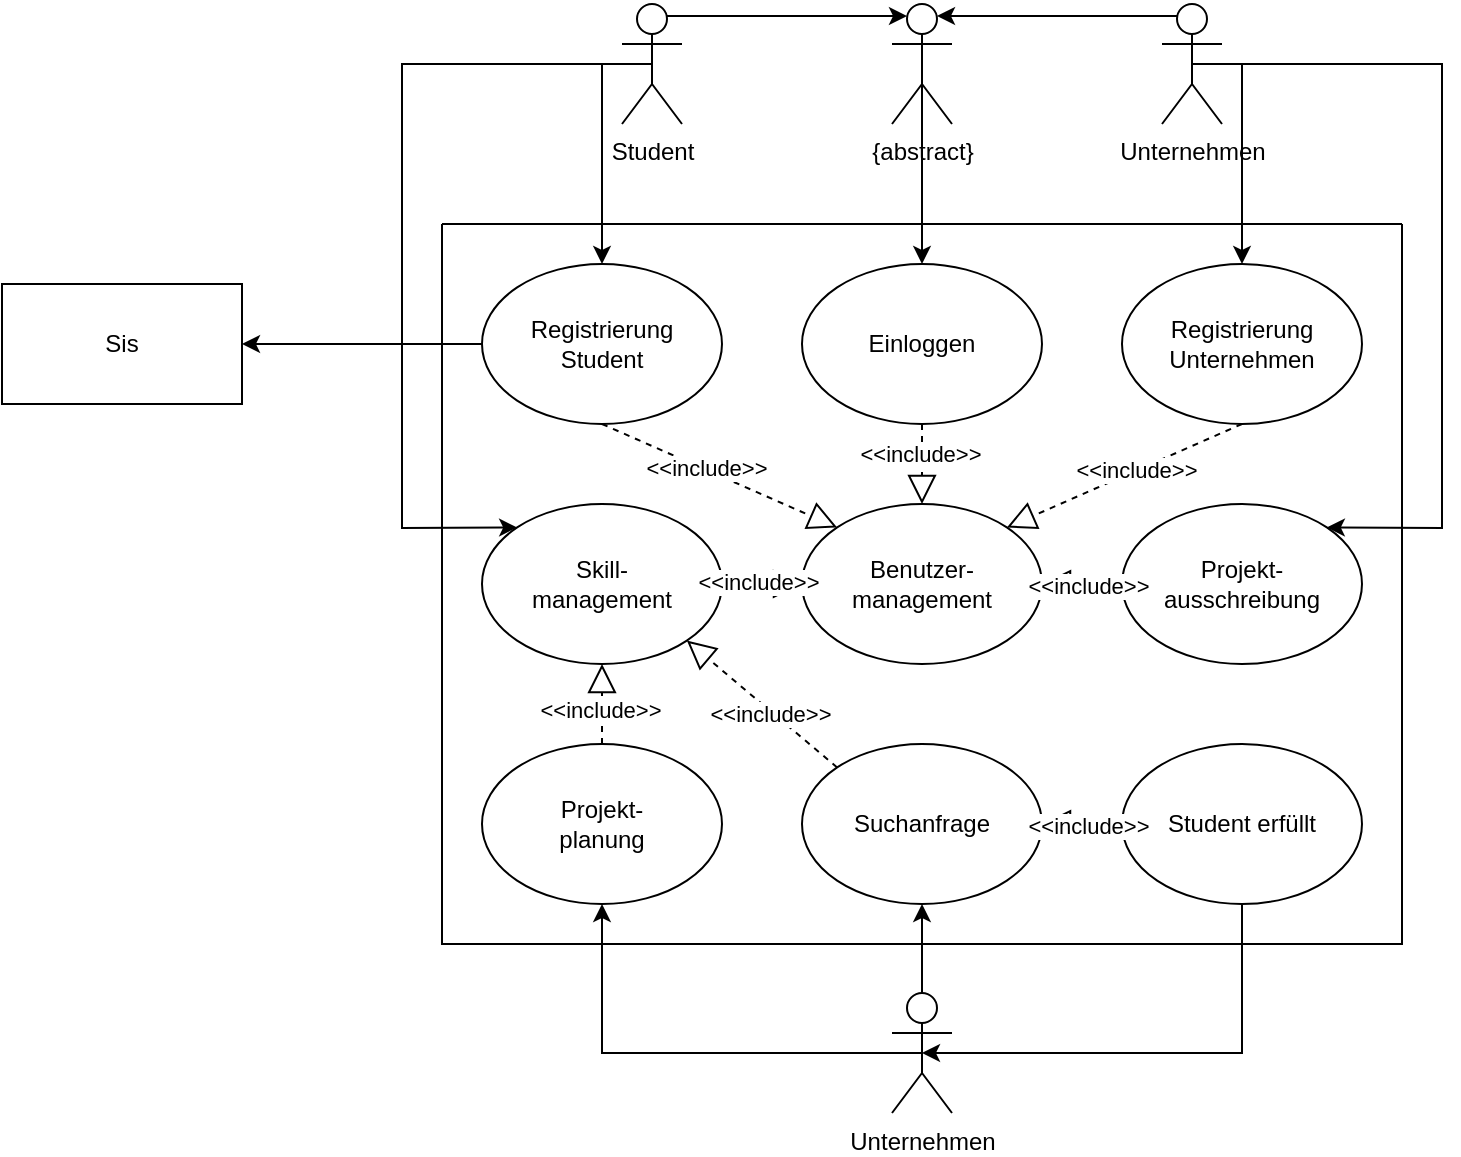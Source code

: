 <mxfile version="22.1.4" type="device">
  <diagram name="Seite-1" id="8Czmi8dy-DeOL31D_L8R">
    <mxGraphModel dx="1820" dy="530" grid="1" gridSize="10" guides="1" tooltips="1" connect="1" arrows="1" fold="1" page="1" pageScale="1" pageWidth="827" pageHeight="1169" math="0" shadow="0">
      <root>
        <mxCell id="0" />
        <mxCell id="1" parent="0" />
        <mxCell id="P0o51271Z2BHVpsB5bJ3-53" style="edgeStyle=orthogonalEdgeStyle;rounded=0;orthogonalLoop=1;jettySize=auto;html=1;exitX=0.5;exitY=0.5;exitDx=0;exitDy=0;exitPerimeter=0;entryX=0.5;entryY=0;entryDx=0;entryDy=0;" edge="1" parent="1" source="P0o51271Z2BHVpsB5bJ3-1" target="P0o51271Z2BHVpsB5bJ3-3">
          <mxGeometry relative="1" as="geometry">
            <Array as="points">
              <mxPoint x="180" y="60" />
            </Array>
          </mxGeometry>
        </mxCell>
        <mxCell id="P0o51271Z2BHVpsB5bJ3-1" value="Student" style="shape=umlActor;verticalLabelPosition=bottom;verticalAlign=top;html=1;outlineConnect=0;" vertex="1" parent="1">
          <mxGeometry x="190" y="30" width="30" height="60" as="geometry" />
        </mxCell>
        <mxCell id="P0o51271Z2BHVpsB5bJ3-54" style="edgeStyle=orthogonalEdgeStyle;rounded=0;orthogonalLoop=1;jettySize=auto;html=1;exitX=0.5;exitY=0.5;exitDx=0;exitDy=0;exitPerimeter=0;entryX=0.5;entryY=0;entryDx=0;entryDy=0;" edge="1" parent="1" source="P0o51271Z2BHVpsB5bJ3-2" target="P0o51271Z2BHVpsB5bJ3-4">
          <mxGeometry relative="1" as="geometry">
            <Array as="points">
              <mxPoint x="500" y="60" />
            </Array>
          </mxGeometry>
        </mxCell>
        <mxCell id="P0o51271Z2BHVpsB5bJ3-2" value="Unternehmen&lt;br&gt;" style="shape=umlActor;verticalLabelPosition=bottom;verticalAlign=top;html=1;outlineConnect=0;" vertex="1" parent="1">
          <mxGeometry x="460" y="30" width="30" height="60" as="geometry" />
        </mxCell>
        <mxCell id="P0o51271Z2BHVpsB5bJ3-7" style="edgeStyle=orthogonalEdgeStyle;rounded=0;orthogonalLoop=1;jettySize=auto;html=1;exitX=0;exitY=0.5;exitDx=0;exitDy=0;entryX=1;entryY=0.5;entryDx=0;entryDy=0;" edge="1" parent="1" source="P0o51271Z2BHVpsB5bJ3-3" target="P0o51271Z2BHVpsB5bJ3-5">
          <mxGeometry relative="1" as="geometry" />
        </mxCell>
        <mxCell id="P0o51271Z2BHVpsB5bJ3-3" value="Registrierung&lt;br&gt;Student" style="ellipse;whiteSpace=wrap;html=1;" vertex="1" parent="1">
          <mxGeometry x="120" y="160" width="120" height="80" as="geometry" />
        </mxCell>
        <mxCell id="P0o51271Z2BHVpsB5bJ3-4" value="Registrierung&lt;br&gt;Unternehmen" style="ellipse;whiteSpace=wrap;html=1;" vertex="1" parent="1">
          <mxGeometry x="440" y="160" width="120" height="80" as="geometry" />
        </mxCell>
        <mxCell id="P0o51271Z2BHVpsB5bJ3-5" value="Sis" style="rounded=0;whiteSpace=wrap;html=1;" vertex="1" parent="1">
          <mxGeometry x="-120" y="170" width="120" height="60" as="geometry" />
        </mxCell>
        <mxCell id="P0o51271Z2BHVpsB5bJ3-8" value="Benutzer-management" style="ellipse;whiteSpace=wrap;html=1;" vertex="1" parent="1">
          <mxGeometry x="280" y="280" width="120" height="80" as="geometry" />
        </mxCell>
        <mxCell id="P0o51271Z2BHVpsB5bJ3-12" value="Einloggen" style="ellipse;whiteSpace=wrap;html=1;" vertex="1" parent="1">
          <mxGeometry x="280" y="160" width="120" height="80" as="geometry" />
        </mxCell>
        <mxCell id="P0o51271Z2BHVpsB5bJ3-58" style="edgeStyle=orthogonalEdgeStyle;rounded=0;orthogonalLoop=1;jettySize=auto;html=1;exitX=0.5;exitY=0.5;exitDx=0;exitDy=0;exitPerimeter=0;entryX=0.5;entryY=0;entryDx=0;entryDy=0;" edge="1" parent="1" source="P0o51271Z2BHVpsB5bJ3-19" target="P0o51271Z2BHVpsB5bJ3-12">
          <mxGeometry relative="1" as="geometry" />
        </mxCell>
        <mxCell id="P0o51271Z2BHVpsB5bJ3-19" value="{abstract}" style="shape=umlActor;verticalLabelPosition=bottom;verticalAlign=top;html=1;outlineConnect=0;" vertex="1" parent="1">
          <mxGeometry x="325" y="30" width="30" height="60" as="geometry" />
        </mxCell>
        <mxCell id="P0o51271Z2BHVpsB5bJ3-20" style="edgeStyle=orthogonalEdgeStyle;rounded=0;orthogonalLoop=1;jettySize=auto;html=1;exitX=0.75;exitY=0.1;exitDx=0;exitDy=0;exitPerimeter=0;entryX=0.25;entryY=0.1;entryDx=0;entryDy=0;entryPerimeter=0;" edge="1" parent="1" source="P0o51271Z2BHVpsB5bJ3-1" target="P0o51271Z2BHVpsB5bJ3-19">
          <mxGeometry relative="1" as="geometry" />
        </mxCell>
        <mxCell id="P0o51271Z2BHVpsB5bJ3-21" style="edgeStyle=orthogonalEdgeStyle;rounded=0;orthogonalLoop=1;jettySize=auto;html=1;exitX=0.25;exitY=0.1;exitDx=0;exitDy=0;exitPerimeter=0;entryX=0.75;entryY=0.1;entryDx=0;entryDy=0;entryPerimeter=0;" edge="1" parent="1" source="P0o51271Z2BHVpsB5bJ3-2" target="P0o51271Z2BHVpsB5bJ3-19">
          <mxGeometry relative="1" as="geometry" />
        </mxCell>
        <mxCell id="P0o51271Z2BHVpsB5bJ3-26" value="" style="endArrow=block;dashed=1;endFill=0;endSize=12;html=1;rounded=0;exitX=0.5;exitY=1;exitDx=0;exitDy=0;entryX=0;entryY=0;entryDx=0;entryDy=0;" edge="1" parent="1" source="P0o51271Z2BHVpsB5bJ3-3" target="P0o51271Z2BHVpsB5bJ3-8">
          <mxGeometry width="160" relative="1" as="geometry">
            <mxPoint x="270" y="240" as="sourcePoint" />
            <mxPoint x="430" y="240" as="targetPoint" />
          </mxGeometry>
        </mxCell>
        <mxCell id="P0o51271Z2BHVpsB5bJ3-30" value="&amp;lt;&amp;lt;include&amp;gt;&amp;gt;" style="edgeLabel;html=1;align=center;verticalAlign=middle;resizable=0;points=[];" vertex="1" connectable="0" parent="P0o51271Z2BHVpsB5bJ3-26">
          <mxGeometry x="-0.126" y="1" relative="1" as="geometry">
            <mxPoint as="offset" />
          </mxGeometry>
        </mxCell>
        <mxCell id="P0o51271Z2BHVpsB5bJ3-27" value="" style="endArrow=block;dashed=1;endFill=0;endSize=12;html=1;rounded=0;exitX=0.5;exitY=1;exitDx=0;exitDy=0;entryX=0.5;entryY=0;entryDx=0;entryDy=0;" edge="1" parent="1" source="P0o51271Z2BHVpsB5bJ3-12" target="P0o51271Z2BHVpsB5bJ3-8">
          <mxGeometry width="160" relative="1" as="geometry">
            <mxPoint x="190" y="250" as="sourcePoint" />
            <mxPoint x="308" y="312" as="targetPoint" />
          </mxGeometry>
        </mxCell>
        <mxCell id="P0o51271Z2BHVpsB5bJ3-31" value="&amp;lt;&amp;lt;include&amp;gt;&amp;gt;" style="edgeLabel;html=1;align=center;verticalAlign=middle;resizable=0;points=[];" vertex="1" connectable="0" parent="P0o51271Z2BHVpsB5bJ3-27">
          <mxGeometry x="-0.286" y="-1" relative="1" as="geometry">
            <mxPoint as="offset" />
          </mxGeometry>
        </mxCell>
        <mxCell id="P0o51271Z2BHVpsB5bJ3-28" value="" style="endArrow=block;dashed=1;endFill=0;endSize=12;html=1;rounded=0;exitX=0.5;exitY=1;exitDx=0;exitDy=0;entryX=1;entryY=0;entryDx=0;entryDy=0;" edge="1" parent="1" source="P0o51271Z2BHVpsB5bJ3-4" target="P0o51271Z2BHVpsB5bJ3-8">
          <mxGeometry width="160" relative="1" as="geometry">
            <mxPoint x="200" y="260" as="sourcePoint" />
            <mxPoint x="318" y="322" as="targetPoint" />
          </mxGeometry>
        </mxCell>
        <mxCell id="P0o51271Z2BHVpsB5bJ3-32" value="&amp;lt;&amp;lt;include&amp;gt;&amp;gt;" style="edgeLabel;html=1;align=center;verticalAlign=middle;resizable=0;points=[];" vertex="1" connectable="0" parent="P0o51271Z2BHVpsB5bJ3-28">
          <mxGeometry x="-0.095" y="-1" relative="1" as="geometry">
            <mxPoint as="offset" />
          </mxGeometry>
        </mxCell>
        <mxCell id="P0o51271Z2BHVpsB5bJ3-35" value="Skill-&lt;br&gt;management" style="ellipse;whiteSpace=wrap;html=1;" vertex="1" parent="1">
          <mxGeometry x="120" y="280" width="120" height="80" as="geometry" />
        </mxCell>
        <mxCell id="P0o51271Z2BHVpsB5bJ3-38" value="" style="endArrow=block;dashed=1;endFill=0;endSize=12;html=1;rounded=0;exitX=1;exitY=0.5;exitDx=0;exitDy=0;entryX=0;entryY=0.5;entryDx=0;entryDy=0;" edge="1" parent="1" source="P0o51271Z2BHVpsB5bJ3-35" target="P0o51271Z2BHVpsB5bJ3-8">
          <mxGeometry width="160" relative="1" as="geometry">
            <mxPoint x="207" y="380" as="sourcePoint" />
            <mxPoint x="325" y="432" as="targetPoint" />
          </mxGeometry>
        </mxCell>
        <mxCell id="P0o51271Z2BHVpsB5bJ3-39" value="&amp;lt;&amp;lt;include&amp;gt;&amp;gt;" style="edgeLabel;html=1;align=center;verticalAlign=middle;resizable=0;points=[];" vertex="1" connectable="0" parent="P0o51271Z2BHVpsB5bJ3-38">
          <mxGeometry x="-0.126" y="1" relative="1" as="geometry">
            <mxPoint as="offset" />
          </mxGeometry>
        </mxCell>
        <mxCell id="P0o51271Z2BHVpsB5bJ3-40" value="Projekt-&lt;br&gt;ausschreibung" style="ellipse;whiteSpace=wrap;html=1;" vertex="1" parent="1">
          <mxGeometry x="440" y="280" width="120" height="80" as="geometry" />
        </mxCell>
        <mxCell id="P0o51271Z2BHVpsB5bJ3-44" value="" style="endArrow=block;dashed=1;endFill=0;endSize=12;html=1;rounded=0;exitX=0;exitY=0.5;exitDx=0;exitDy=0;entryX=1;entryY=0.5;entryDx=0;entryDy=0;" edge="1" parent="1" source="P0o51271Z2BHVpsB5bJ3-40" target="P0o51271Z2BHVpsB5bJ3-8">
          <mxGeometry width="160" relative="1" as="geometry">
            <mxPoint x="230" y="400" as="sourcePoint" />
            <mxPoint x="348" y="452" as="targetPoint" />
          </mxGeometry>
        </mxCell>
        <mxCell id="P0o51271Z2BHVpsB5bJ3-45" value="&amp;lt;&amp;lt;include&amp;gt;&amp;gt;" style="edgeLabel;html=1;align=center;verticalAlign=middle;resizable=0;points=[];" vertex="1" connectable="0" parent="P0o51271Z2BHVpsB5bJ3-44">
          <mxGeometry x="-0.126" y="1" relative="1" as="geometry">
            <mxPoint as="offset" />
          </mxGeometry>
        </mxCell>
        <mxCell id="P0o51271Z2BHVpsB5bJ3-46" value="Suchanfrage" style="ellipse;whiteSpace=wrap;html=1;" vertex="1" parent="1">
          <mxGeometry x="280" y="400" width="120" height="80" as="geometry" />
        </mxCell>
        <mxCell id="P0o51271Z2BHVpsB5bJ3-48" value="" style="endArrow=block;dashed=1;endFill=0;endSize=12;html=1;rounded=0;exitX=0;exitY=0;exitDx=0;exitDy=0;entryX=1;entryY=1;entryDx=0;entryDy=0;" edge="1" parent="1" source="P0o51271Z2BHVpsB5bJ3-46" target="P0o51271Z2BHVpsB5bJ3-35">
          <mxGeometry width="160" relative="1" as="geometry">
            <mxPoint x="260" y="420" as="sourcePoint" />
            <mxPoint x="378" y="472" as="targetPoint" />
          </mxGeometry>
        </mxCell>
        <mxCell id="P0o51271Z2BHVpsB5bJ3-49" value="&amp;lt;&amp;lt;include&amp;gt;&amp;gt;" style="edgeLabel;html=1;align=center;verticalAlign=middle;resizable=0;points=[];" vertex="1" connectable="0" parent="P0o51271Z2BHVpsB5bJ3-48">
          <mxGeometry x="-0.126" y="1" relative="1" as="geometry">
            <mxPoint as="offset" />
          </mxGeometry>
        </mxCell>
        <mxCell id="P0o51271Z2BHVpsB5bJ3-50" value="Projekt-&lt;br&gt;planung" style="ellipse;whiteSpace=wrap;html=1;" vertex="1" parent="1">
          <mxGeometry x="120" y="400" width="120" height="80" as="geometry" />
        </mxCell>
        <mxCell id="P0o51271Z2BHVpsB5bJ3-51" value="" style="endArrow=block;dashed=1;endFill=0;endSize=12;html=1;rounded=0;exitX=0.5;exitY=0;exitDx=0;exitDy=0;entryX=0.5;entryY=1;entryDx=0;entryDy=0;" edge="1" parent="1" source="P0o51271Z2BHVpsB5bJ3-50" target="P0o51271Z2BHVpsB5bJ3-35">
          <mxGeometry width="160" relative="1" as="geometry">
            <mxPoint x="280" y="580" as="sourcePoint" />
            <mxPoint x="110" y="380" as="targetPoint" />
          </mxGeometry>
        </mxCell>
        <mxCell id="P0o51271Z2BHVpsB5bJ3-52" value="&amp;lt;&amp;lt;include&amp;gt;&amp;gt;" style="edgeLabel;html=1;align=center;verticalAlign=middle;resizable=0;points=[];" vertex="1" connectable="0" parent="P0o51271Z2BHVpsB5bJ3-51">
          <mxGeometry x="-0.126" y="1" relative="1" as="geometry">
            <mxPoint as="offset" />
          </mxGeometry>
        </mxCell>
        <mxCell id="P0o51271Z2BHVpsB5bJ3-56" value="" style="endArrow=classic;html=1;rounded=0;entryX=1;entryY=0;entryDx=0;entryDy=0;exitX=0.5;exitY=0.5;exitDx=0;exitDy=0;exitPerimeter=0;" edge="1" parent="1" source="P0o51271Z2BHVpsB5bJ3-2" target="P0o51271Z2BHVpsB5bJ3-40">
          <mxGeometry width="50" height="50" relative="1" as="geometry">
            <mxPoint x="550" y="250" as="sourcePoint" />
            <mxPoint x="600" y="200" as="targetPoint" />
            <Array as="points">
              <mxPoint x="600" y="60" />
              <mxPoint x="600" y="292" />
            </Array>
          </mxGeometry>
        </mxCell>
        <mxCell id="P0o51271Z2BHVpsB5bJ3-57" value="" style="endArrow=classic;html=1;rounded=0;exitX=0.5;exitY=0.5;exitDx=0;exitDy=0;exitPerimeter=0;entryX=0;entryY=0;entryDx=0;entryDy=0;" edge="1" parent="1" source="P0o51271Z2BHVpsB5bJ3-1" target="P0o51271Z2BHVpsB5bJ3-35">
          <mxGeometry width="50" height="50" relative="1" as="geometry">
            <mxPoint x="30" y="50" as="sourcePoint" />
            <mxPoint x="135" y="190" as="targetPoint" />
            <Array as="points">
              <mxPoint x="80" y="60" />
              <mxPoint x="80" y="292" />
            </Array>
          </mxGeometry>
        </mxCell>
        <mxCell id="P0o51271Z2BHVpsB5bJ3-60" value="Student erfüllt" style="ellipse;whiteSpace=wrap;html=1;" vertex="1" parent="1">
          <mxGeometry x="440" y="400" width="120" height="80" as="geometry" />
        </mxCell>
        <mxCell id="P0o51271Z2BHVpsB5bJ3-61" value="" style="endArrow=block;dashed=1;endFill=0;endSize=12;html=1;rounded=0;exitX=0;exitY=0.5;exitDx=0;exitDy=0;entryX=1;entryY=0.5;entryDx=0;entryDy=0;" edge="1" parent="1" source="P0o51271Z2BHVpsB5bJ3-60" target="P0o51271Z2BHVpsB5bJ3-46">
          <mxGeometry width="160" relative="1" as="geometry">
            <mxPoint x="414" y="584" as="sourcePoint" />
            <mxPoint x="338" y="520" as="targetPoint" />
          </mxGeometry>
        </mxCell>
        <mxCell id="P0o51271Z2BHVpsB5bJ3-62" value="&amp;lt;&amp;lt;include&amp;gt;&amp;gt;" style="edgeLabel;html=1;align=center;verticalAlign=middle;resizable=0;points=[];" vertex="1" connectable="0" parent="P0o51271Z2BHVpsB5bJ3-61">
          <mxGeometry x="-0.126" y="1" relative="1" as="geometry">
            <mxPoint as="offset" />
          </mxGeometry>
        </mxCell>
        <mxCell id="P0o51271Z2BHVpsB5bJ3-66" style="edgeStyle=orthogonalEdgeStyle;rounded=0;orthogonalLoop=1;jettySize=auto;html=1;exitX=0.5;exitY=0.5;exitDx=0;exitDy=0;exitPerimeter=0;entryX=0.5;entryY=1;entryDx=0;entryDy=0;" edge="1" parent="1" source="P0o51271Z2BHVpsB5bJ3-63" target="P0o51271Z2BHVpsB5bJ3-50">
          <mxGeometry relative="1" as="geometry" />
        </mxCell>
        <mxCell id="P0o51271Z2BHVpsB5bJ3-67" style="edgeStyle=orthogonalEdgeStyle;rounded=0;orthogonalLoop=1;jettySize=auto;html=1;exitX=0.5;exitY=0.5;exitDx=0;exitDy=0;exitPerimeter=0;entryX=0.5;entryY=1;entryDx=0;entryDy=0;" edge="1" parent="1" source="P0o51271Z2BHVpsB5bJ3-63" target="P0o51271Z2BHVpsB5bJ3-46">
          <mxGeometry relative="1" as="geometry" />
        </mxCell>
        <mxCell id="P0o51271Z2BHVpsB5bJ3-63" value="Unternehmen" style="shape=umlActor;verticalLabelPosition=bottom;verticalAlign=top;html=1;outlineConnect=0;" vertex="1" parent="1">
          <mxGeometry x="325" y="524.5" width="30" height="60" as="geometry" />
        </mxCell>
        <mxCell id="P0o51271Z2BHVpsB5bJ3-68" style="edgeStyle=orthogonalEdgeStyle;rounded=0;orthogonalLoop=1;jettySize=auto;html=1;exitX=0.5;exitY=1;exitDx=0;exitDy=0;entryX=0.5;entryY=0.5;entryDx=0;entryDy=0;entryPerimeter=0;" edge="1" parent="1" source="P0o51271Z2BHVpsB5bJ3-60" target="P0o51271Z2BHVpsB5bJ3-63">
          <mxGeometry relative="1" as="geometry">
            <Array as="points">
              <mxPoint x="500" y="555" />
            </Array>
          </mxGeometry>
        </mxCell>
        <mxCell id="P0o51271Z2BHVpsB5bJ3-69" value="" style="swimlane;startSize=0;" vertex="1" parent="1">
          <mxGeometry x="100" y="140" width="480" height="360" as="geometry" />
        </mxCell>
      </root>
    </mxGraphModel>
  </diagram>
</mxfile>
